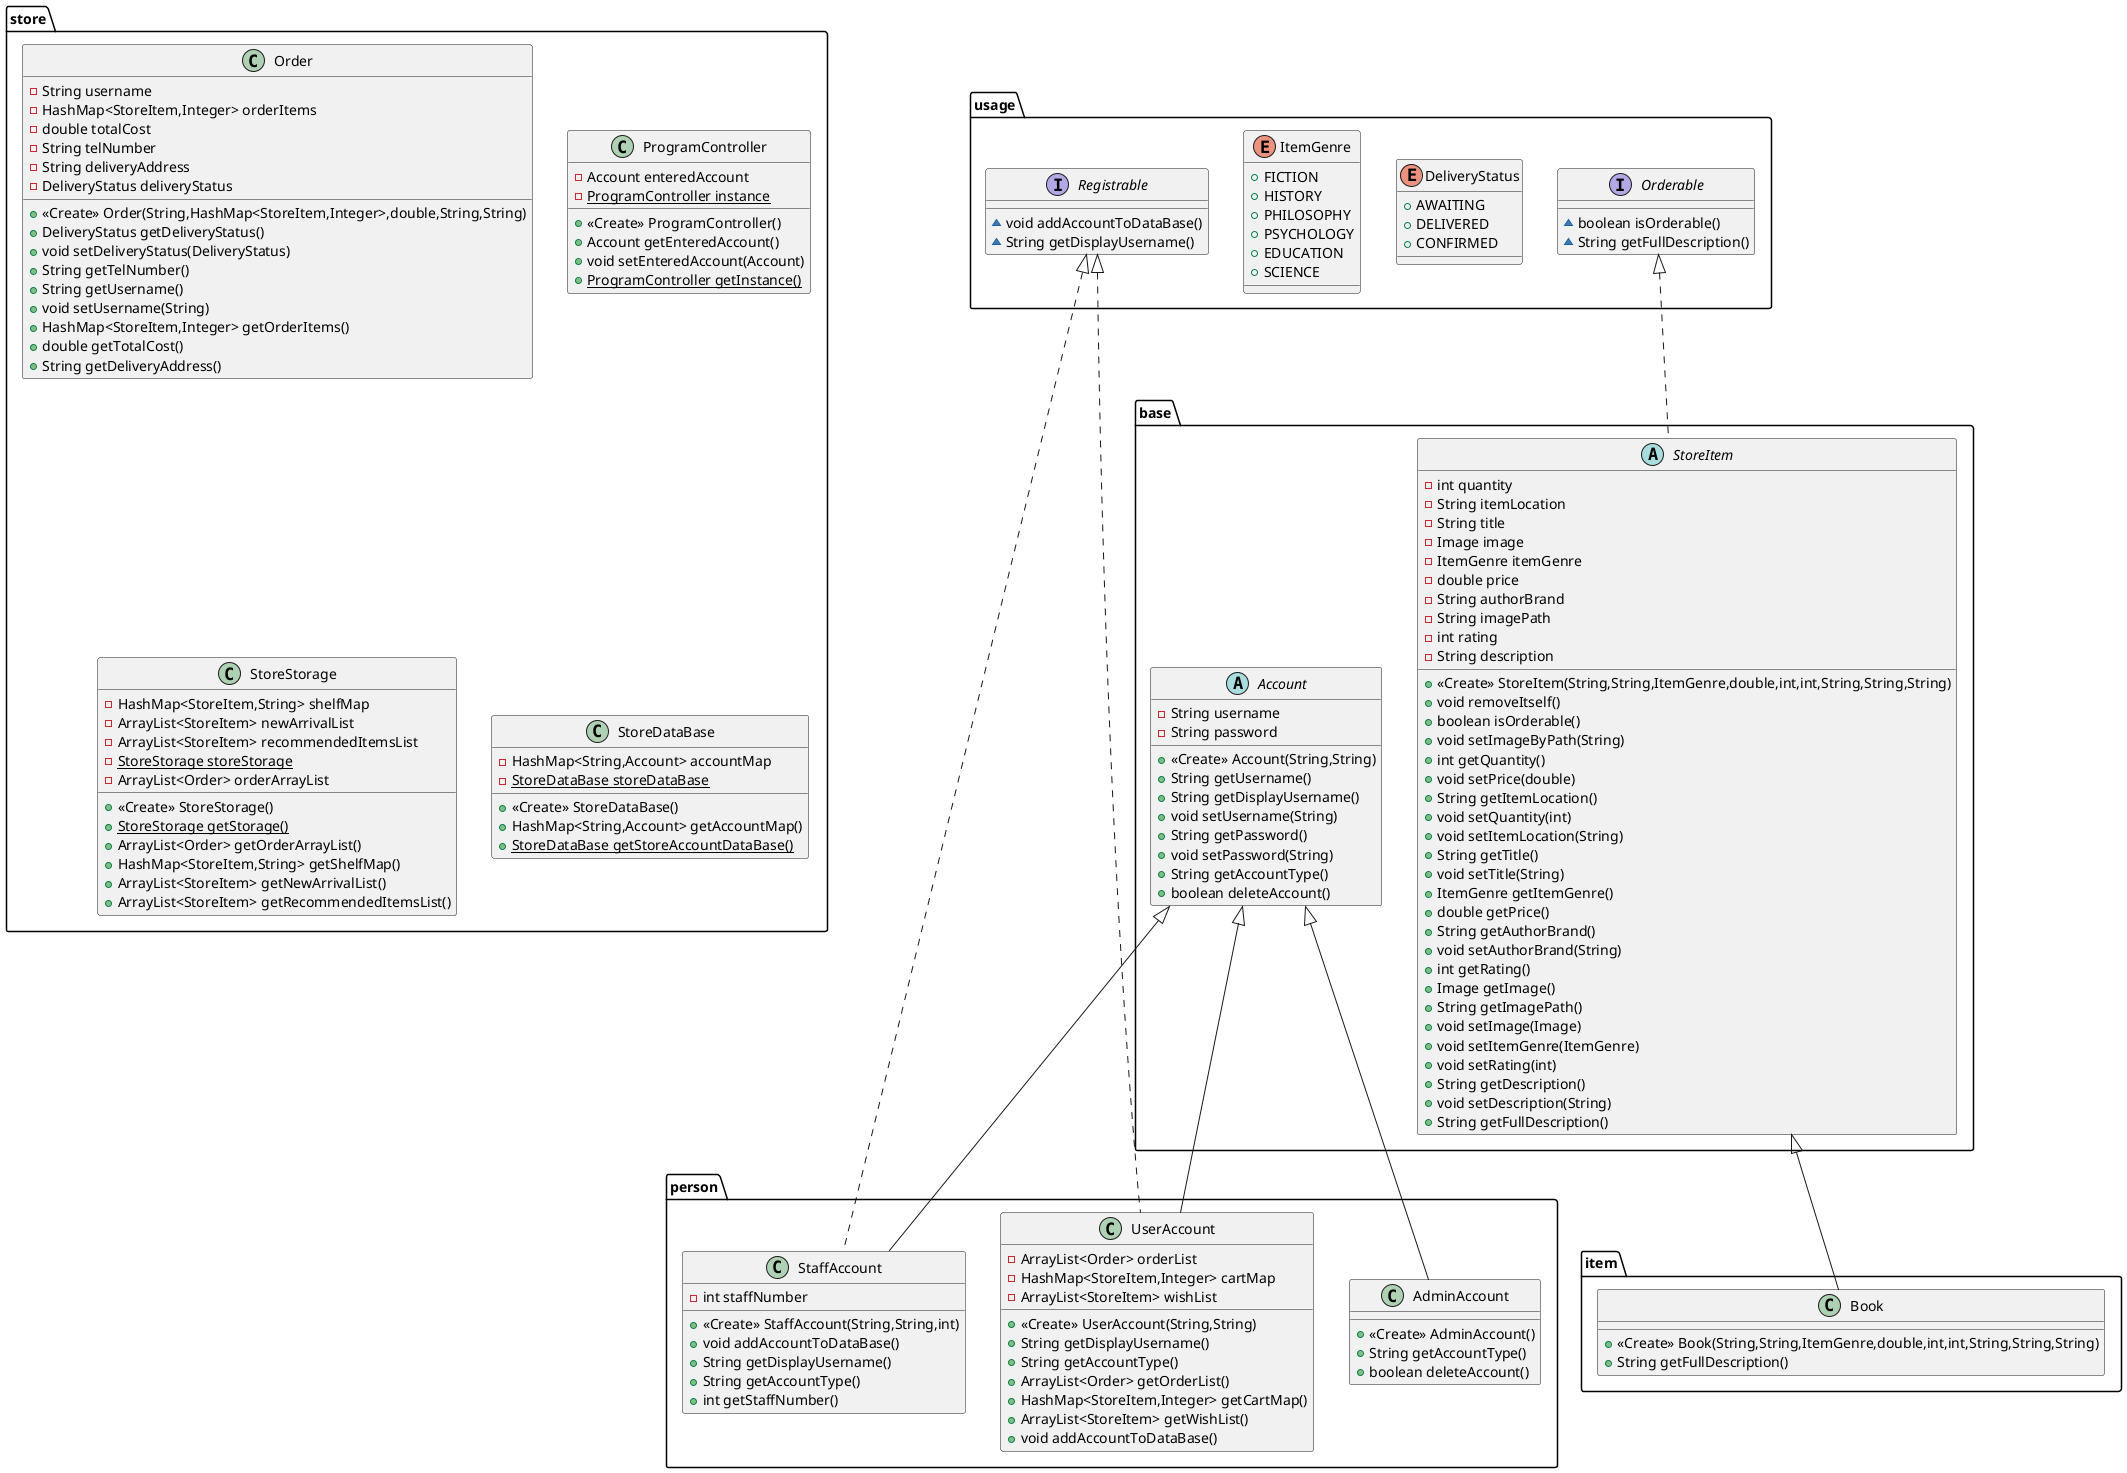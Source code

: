@startuml
class person.AdminAccount {
+ <<Create>> AdminAccount()
+ String getAccountType()
+ boolean deleteAccount()
}
class person.StaffAccount {
- int staffNumber
+ <<Create>> StaffAccount(String,String,int)
+ void addAccountToDataBase()
+ String getDisplayUsername()
+ String getAccountType()
+ int getStaffNumber()
}
interface usage.Registrable {
~ void addAccountToDataBase()
~ String getDisplayUsername()
}
enum usage.DeliveryStatus {
+  AWAITING
+  DELIVERED
+  CONFIRMED
}
class item.Book {
+ <<Create>> Book(String,String,ItemGenre,double,int,int,String,String,String)
+ String getFullDescription()
}
class store.Order {
- String username
- HashMap<StoreItem,Integer> orderItems
- double totalCost
- String telNumber
- String deliveryAddress
- DeliveryStatus deliveryStatus
+ <<Create>> Order(String,HashMap<StoreItem,Integer>,double,String,String)
+ DeliveryStatus getDeliveryStatus()
+ void setDeliveryStatus(DeliveryStatus)
+ String getTelNumber()
+ String getUsername()
+ void setUsername(String)
+ HashMap<StoreItem,Integer> getOrderItems()
+ double getTotalCost()
+ String getDeliveryAddress()
}
enum usage.ItemGenre {
+  FICTION
+  HISTORY
+  PHILOSOPHY
+  PSYCHOLOGY
+  EDUCATION
+  SCIENCE
}
interface usage.Orderable {
~ boolean isOrderable()
~ String getFullDescription()
}
class store.ProgramController {
- Account enteredAccount
- {static} ProgramController instance
+ <<Create>> ProgramController()
+ Account getEnteredAccount()
+ void setEnteredAccount(Account)
+ {static} ProgramController getInstance()
}
class store.StoreStorage {
- HashMap<StoreItem,String> shelfMap
- ArrayList<StoreItem> newArrivalList
- ArrayList<StoreItem> recommendedItemsList
- {static} StoreStorage storeStorage
- ArrayList<Order> orderArrayList
+ <<Create>> StoreStorage()
+ {static} StoreStorage getStorage()
+ ArrayList<Order> getOrderArrayList()
+ HashMap<StoreItem,String> getShelfMap()
+ ArrayList<StoreItem> getNewArrivalList()
+ ArrayList<StoreItem> getRecommendedItemsList()
}
class store.StoreDataBase {
- HashMap<String,Account> accountMap
- {static} StoreDataBase storeDataBase
+ <<Create>> StoreDataBase()
+ HashMap<String,Account> getAccountMap()
+ {static} StoreDataBase getStoreAccountDataBase()
}
abstract class base.StoreItem {
- int quantity
- String itemLocation
- String title
- Image image
- ItemGenre itemGenre
- double price
- String authorBrand
- String imagePath
- int rating
- String description
+ <<Create>> StoreItem(String,String,ItemGenre,double,int,int,String,String,String)
+ void removeItself()
+ boolean isOrderable()
+ void setImageByPath(String)
+ int getQuantity()
+ void setPrice(double)
+ String getItemLocation()
+ void setQuantity(int)
+ void setItemLocation(String)
+ String getTitle()
+ void setTitle(String)
+ ItemGenre getItemGenre()
+ double getPrice()
+ String getAuthorBrand()
+ void setAuthorBrand(String)
+ int getRating()
+ Image getImage()
+ String getImagePath()
+ void setImage(Image)
+ void setItemGenre(ItemGenre)
+ void setRating(int)
+ String getDescription()
+ void setDescription(String)
+ String getFullDescription()
}
class person.UserAccount {
- ArrayList<Order> orderList
- HashMap<StoreItem,Integer> cartMap
- ArrayList<StoreItem> wishList
+ <<Create>> UserAccount(String,String)
+ String getDisplayUsername()
+ String getAccountType()
+ ArrayList<Order> getOrderList()
+ HashMap<StoreItem,Integer> getCartMap()
+ ArrayList<StoreItem> getWishList()
+ void addAccountToDataBase()
}
abstract class base.Account {
- String username
- String password
+ <<Create>> Account(String,String)
+ String getUsername()
+ String getDisplayUsername()
+ void setUsername(String)
+ String getPassword()
+ void setPassword(String)
+ String getAccountType()
+ boolean deleteAccount()
}


base.Account <|-- person.AdminAccount
usage.Registrable <|.. person.StaffAccount
base.Account <|-- person.StaffAccount
base.StoreItem <|-- item.Book
usage.Orderable <|.. base.StoreItem
usage.Registrable <|.. person.UserAccount
base.Account <|-- person.UserAccount
@enduml